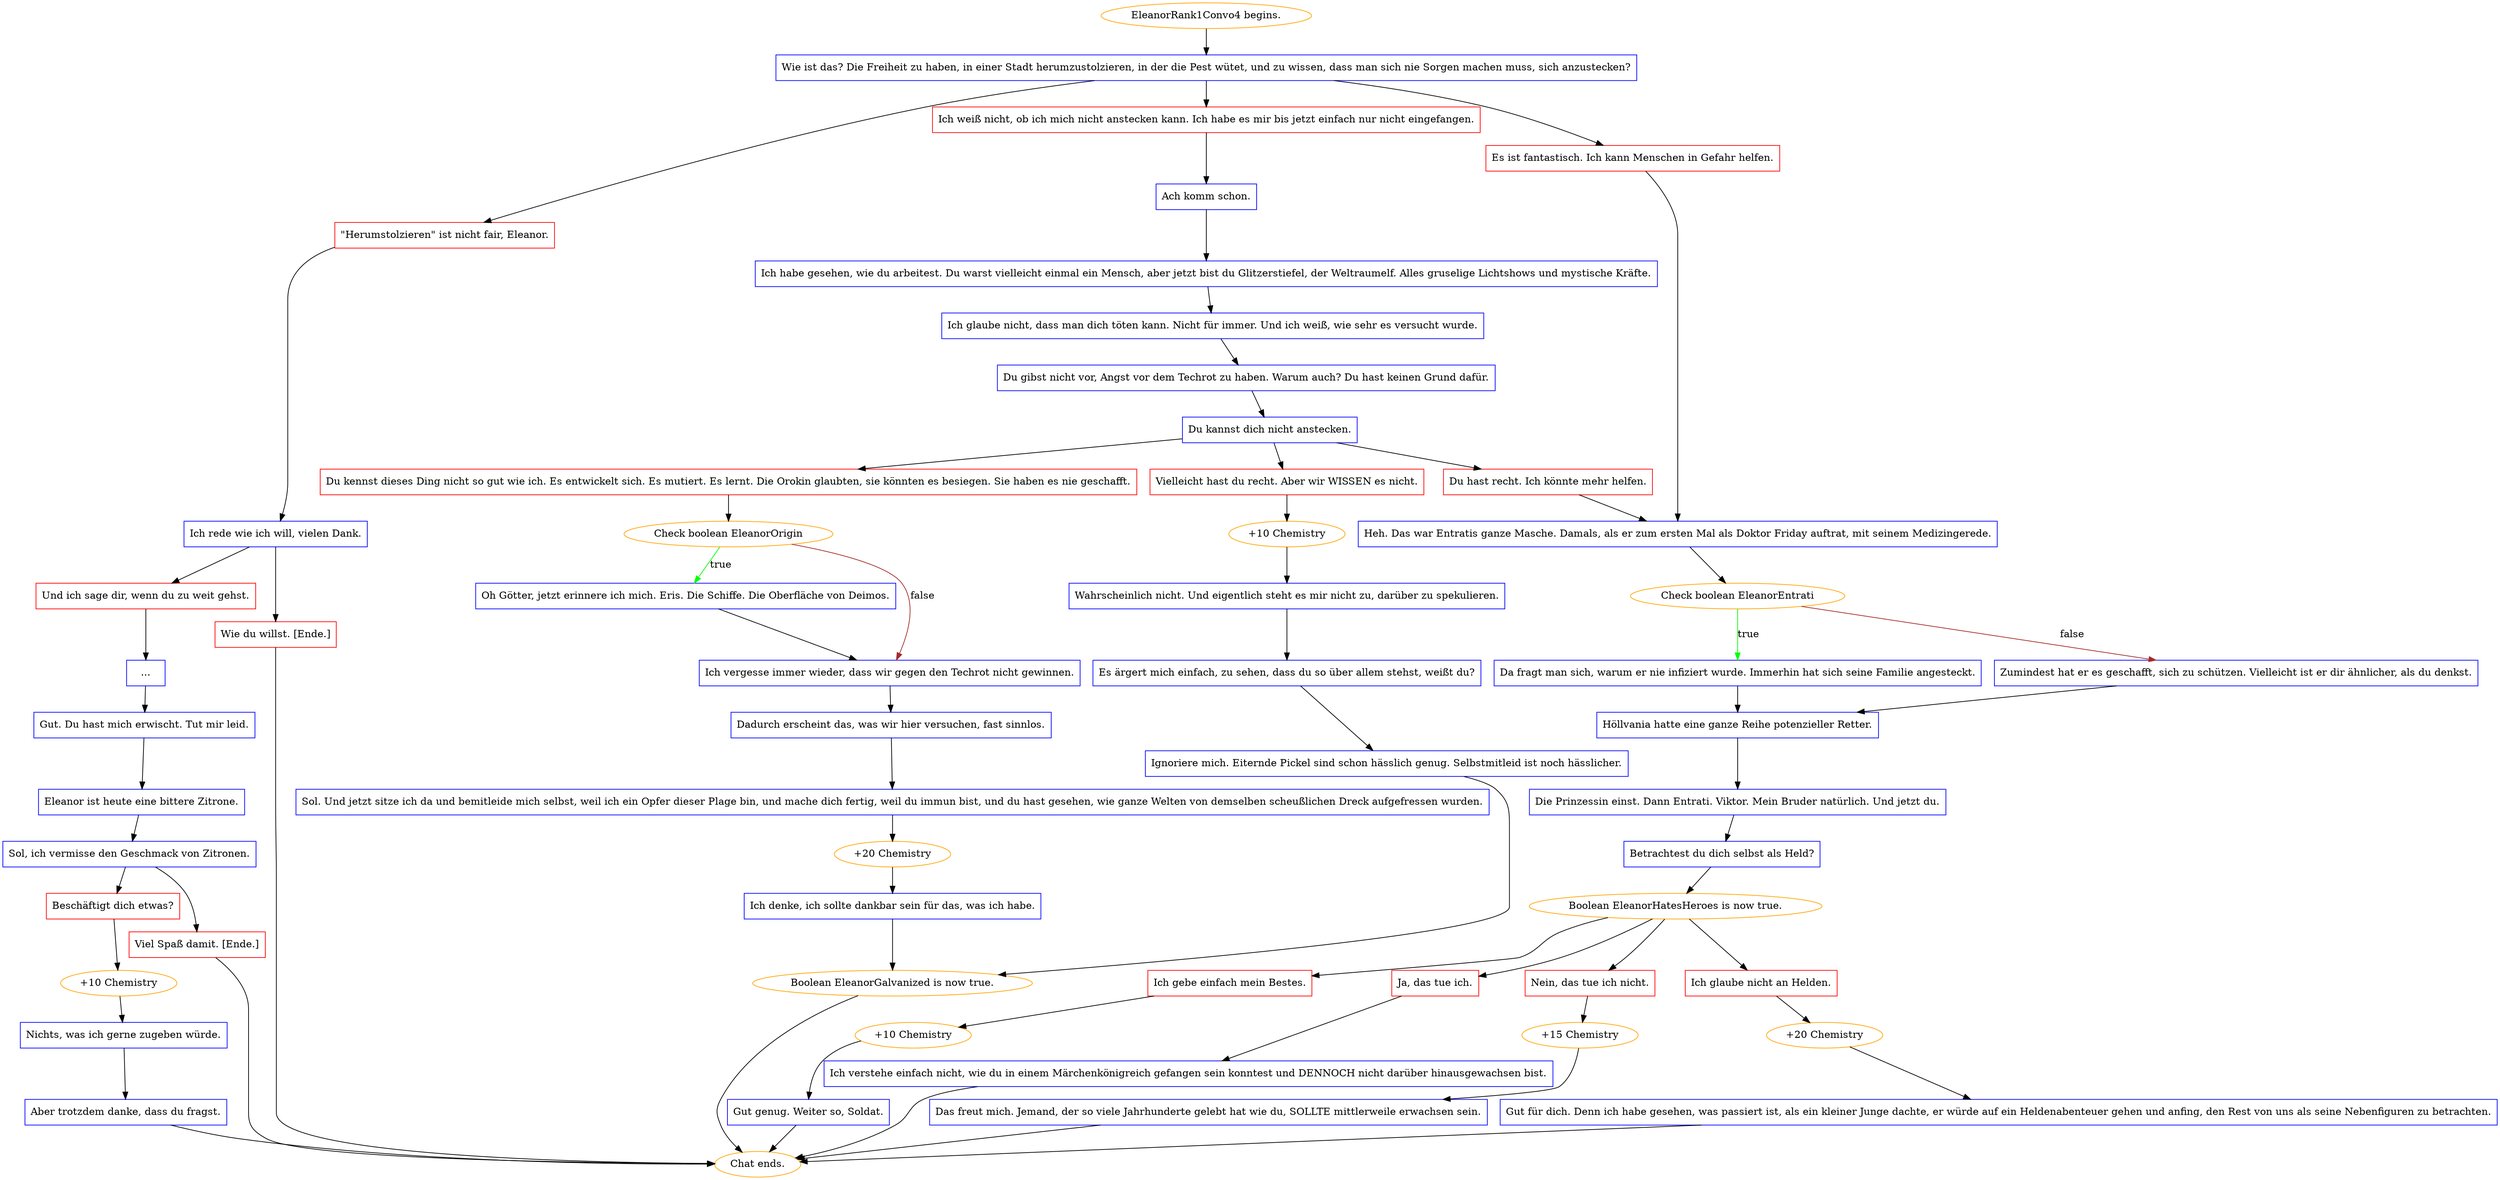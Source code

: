 digraph {
	"EleanorRank1Convo4 begins." [color=orange];
		"EleanorRank1Convo4 begins." -> j2799114160;
	j2799114160 [label="Wie ist das? Die Freiheit zu haben, in einer Stadt herumzustolzieren, in der die Pest wütet, und zu wissen, dass man sich nie Sorgen machen muss, sich anzustecken?",shape=box,color=blue];
		j2799114160 -> j3423466077;
		j2799114160 -> j2272082083;
		j2799114160 -> j1145543845;
	j3423466077 [label="\"Herumstolzieren\" ist nicht fair, Eleanor.",shape=box,color=red];
		j3423466077 -> j2019178100;
	j2272082083 [label="Ich weiß nicht, ob ich mich nicht anstecken kann. Ich habe es mir bis jetzt einfach nur nicht eingefangen.",shape=box,color=red];
		j2272082083 -> j810094553;
	j1145543845 [label="Es ist fantastisch. Ich kann Menschen in Gefahr helfen.",shape=box,color=red];
		j1145543845 -> j2358030723;
	j2019178100 [label="Ich rede wie ich will, vielen Dank.",shape=box,color=blue];
		j2019178100 -> j237250913;
		j2019178100 -> j3232405326;
	j810094553 [label="Ach komm schon.",shape=box,color=blue];
		j810094553 -> j3427604809;
	j2358030723 [label="Heh. Das war Entratis ganze Masche. Damals, als er zum ersten Mal als Doktor Friday auftrat, mit seinem Medizingerede.",shape=box,color=blue];
		j2358030723 -> j1926239255;
	j237250913 [label="Und ich sage dir, wenn du zu weit gehst.",shape=box,color=red];
		j237250913 -> j2109493150;
	j3232405326 [label="Wie du willst. [Ende.]",shape=box,color=red];
		j3232405326 -> "Chat ends.";
	j3427604809 [label="Ich habe gesehen, wie du arbeitest. Du warst vielleicht einmal ein Mensch, aber jetzt bist du Glitzerstiefel, der Weltraumelf. Alles gruselige Lichtshows und mystische Kräfte.",shape=box,color=blue];
		j3427604809 -> j188975182;
	j1926239255 [label="Check boolean EleanorEntrati",color=orange];
		j1926239255 -> j2288125740 [label=true,color=green];
		j1926239255 -> j1085685178 [label=false,color=brown];
	j2109493150 [label="...",shape=box,color=blue];
		j2109493150 -> j1961009655;
	"Chat ends." [color=orange];
	j188975182 [label="Ich glaube nicht, dass man dich töten kann. Nicht für immer. Und ich weiß, wie sehr es versucht wurde.",shape=box,color=blue];
		j188975182 -> j215693883;
	j2288125740 [label="Da fragt man sich, warum er nie infiziert wurde. Immerhin hat sich seine Familie angesteckt.",shape=box,color=blue];
		j2288125740 -> j730584861;
	j1085685178 [label="Zumindest hat er es geschafft, sich zu schützen. Vielleicht ist er dir ähnlicher, als du denkst.",shape=box,color=blue];
		j1085685178 -> j730584861;
	j1961009655 [label="Gut. Du hast mich erwischt. Tut mir leid.",shape=box,color=blue];
		j1961009655 -> j3516600940;
	j215693883 [label="Du gibst nicht vor, Angst vor dem Techrot zu haben. Warum auch? Du hast keinen Grund dafür.",shape=box,color=blue];
		j215693883 -> j1660118876;
	j730584861 [label="Höllvania hatte eine ganze Reihe potenzieller Retter.",shape=box,color=blue];
		j730584861 -> j2769101106;
	j3516600940 [label="Eleanor ist heute eine bittere Zitrone.",shape=box,color=blue];
		j3516600940 -> j2230440405;
	j1660118876 [label="Du kannst dich nicht anstecken.",shape=box,color=blue];
		j1660118876 -> j980728311;
		j1660118876 -> j3003100017;
		j1660118876 -> j3243296865;
	j2769101106 [label="Die Prinzessin einst. Dann Entrati. Viktor. Mein Bruder natürlich. Und jetzt du.",shape=box,color=blue];
		j2769101106 -> j4204847632;
	j2230440405 [label="Sol, ich vermisse den Geschmack von Zitronen.",shape=box,color=blue];
		j2230440405 -> j2932447297;
		j2230440405 -> j2356015672;
	j980728311 [label="Du kennst dieses Ding nicht so gut wie ich. Es entwickelt sich. Es mutiert. Es lernt. Die Orokin glaubten, sie könnten es besiegen. Sie haben es nie geschafft.",shape=box,color=red];
		j980728311 -> j456008439;
	j3003100017 [label="Vielleicht hast du recht. Aber wir WISSEN es nicht.",shape=box,color=red];
		j3003100017 -> j3305059856;
	j3243296865 [label="Du hast recht. Ich könnte mehr helfen.",shape=box,color=red];
		j3243296865 -> j2358030723;
	j4204847632 [label="Betrachtest du dich selbst als Held?",shape=box,color=blue];
		j4204847632 -> j1421556286;
	j2932447297 [label="Beschäftigt dich etwas?",shape=box,color=red];
		j2932447297 -> j2187177377;
	j2356015672 [label="Viel Spaß damit. [Ende.]",shape=box,color=red];
		j2356015672 -> "Chat ends.";
	j456008439 [label="Check boolean EleanorOrigin",color=orange];
		j456008439 -> j4203408557 [label=true,color=green];
		j456008439 -> j2931799943 [label=false,color=brown];
	j3305059856 [label="+10 Chemistry",color=orange];
		j3305059856 -> j4050830425;
	j1421556286 [label="Boolean EleanorHatesHeroes is now true.",color=orange];
		j1421556286 -> j3859560109;
		j1421556286 -> j2627506116;
		j1421556286 -> j4168315898;
		j1421556286 -> j2912228715;
	j2187177377 [label="+10 Chemistry",color=orange];
		j2187177377 -> j2940031305;
	j4203408557 [label="Oh Götter, jetzt erinnere ich mich. Eris. Die Schiffe. Die Oberfläche von Deimos.",shape=box,color=blue];
		j4203408557 -> j2931799943;
	j2931799943 [label="Ich vergesse immer wieder, dass wir gegen den Techrot nicht gewinnen.",shape=box,color=blue];
		j2931799943 -> j898775785;
	j4050830425 [label="Wahrscheinlich nicht. Und eigentlich steht es mir nicht zu, darüber zu spekulieren.",shape=box,color=blue];
		j4050830425 -> j3824164511;
	j3859560109 [label="Ich gebe einfach mein Bestes.",shape=box,color=red];
		j3859560109 -> j4064321771;
	j2627506116 [label="Ja, das tue ich.",shape=box,color=red];
		j2627506116 -> j1967841420;
	j4168315898 [label="Nein, das tue ich nicht.",shape=box,color=red];
		j4168315898 -> j823967685;
	j2912228715 [label="Ich glaube nicht an Helden.",shape=box,color=red];
		j2912228715 -> j596552845;
	j2940031305 [label="Nichts, was ich gerne zugeben würde.",shape=box,color=blue];
		j2940031305 -> j1858212593;
	j898775785 [label="Dadurch erscheint das, was wir hier versuchen, fast sinnlos.",shape=box,color=blue];
		j898775785 -> j1385699841;
	j3824164511 [label="Es ärgert mich einfach, zu sehen, dass du so über allem stehst, weißt du?",shape=box,color=blue];
		j3824164511 -> j3640252136;
	j4064321771 [label="+10 Chemistry",color=orange];
		j4064321771 -> j2644531654;
	j1967841420 [label="Ich verstehe einfach nicht, wie du in einem Märchenkönigreich gefangen sein konntest und DENNOCH nicht darüber hinausgewachsen bist.",shape=box,color=blue];
		j1967841420 -> "Chat ends.";
	j823967685 [label="+15 Chemistry",color=orange];
		j823967685 -> j522506876;
	j596552845 [label="+20 Chemistry",color=orange];
		j596552845 -> j869745204;
	j1858212593 [label="Aber trotzdem danke, dass du fragst.",shape=box,color=blue];
		j1858212593 -> "Chat ends.";
	j1385699841 [label="Sol. Und jetzt sitze ich da und bemitleide mich selbst, weil ich ein Opfer dieser Plage bin, und mache dich fertig, weil du immun bist, und du hast gesehen, wie ganze Welten von demselben scheußlichen Dreck aufgefressen wurden.",shape=box,color=blue];
		j1385699841 -> j1050757585;
	j3640252136 [label="Ignoriere mich. Eiternde Pickel sind schon hässlich genug. Selbstmitleid ist noch hässlicher.",shape=box,color=blue];
		j3640252136 -> j862889717;
	j2644531654 [label="Gut genug. Weiter so, Soldat.",shape=box,color=blue];
		j2644531654 -> "Chat ends.";
	j522506876 [label="Das freut mich. Jemand, der so viele Jahrhunderte gelebt hat wie du, SOLLTE mittlerweile erwachsen sein.",shape=box,color=blue];
		j522506876 -> "Chat ends.";
	j869745204 [label="Gut für dich. Denn ich habe gesehen, was passiert ist, als ein kleiner Junge dachte, er würde auf ein Heldenabenteuer gehen und anfing, den Rest von uns als seine Nebenfiguren zu betrachten.",shape=box,color=blue];
		j869745204 -> "Chat ends.";
	j1050757585 [label="+20 Chemistry",color=orange];
		j1050757585 -> j676737378;
	j862889717 [label="Boolean EleanorGalvanized is now true.",color=orange];
		j862889717 -> "Chat ends.";
	j676737378 [label="Ich denke, ich sollte dankbar sein für das, was ich habe.",shape=box,color=blue];
		j676737378 -> j862889717;
}